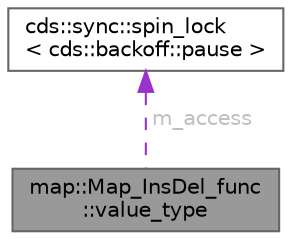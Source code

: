 digraph "map::Map_InsDel_func::value_type"
{
 // LATEX_PDF_SIZE
  bgcolor="transparent";
  edge [fontname=Helvetica,fontsize=10,labelfontname=Helvetica,labelfontsize=10];
  node [fontname=Helvetica,fontsize=10,shape=box,height=0.2,width=0.4];
  Node1 [id="Node000001",label="map::Map_InsDel_func\l::value_type",height=0.2,width=0.4,color="gray40", fillcolor="grey60", style="filled", fontcolor="black",tooltip=" "];
  Node2 -> Node1 [id="edge1_Node000001_Node000002",dir="back",color="darkorchid3",style="dashed",tooltip=" ",label=" m_access",fontcolor="grey" ];
  Node2 [id="Node000002",label="cds::sync::spin_lock\l\< cds::backoff::pause \>",height=0.2,width=0.4,color="gray40", fillcolor="white", style="filled",URL="$classcds_1_1sync_1_1spin__lock.html",tooltip=" "];
}
